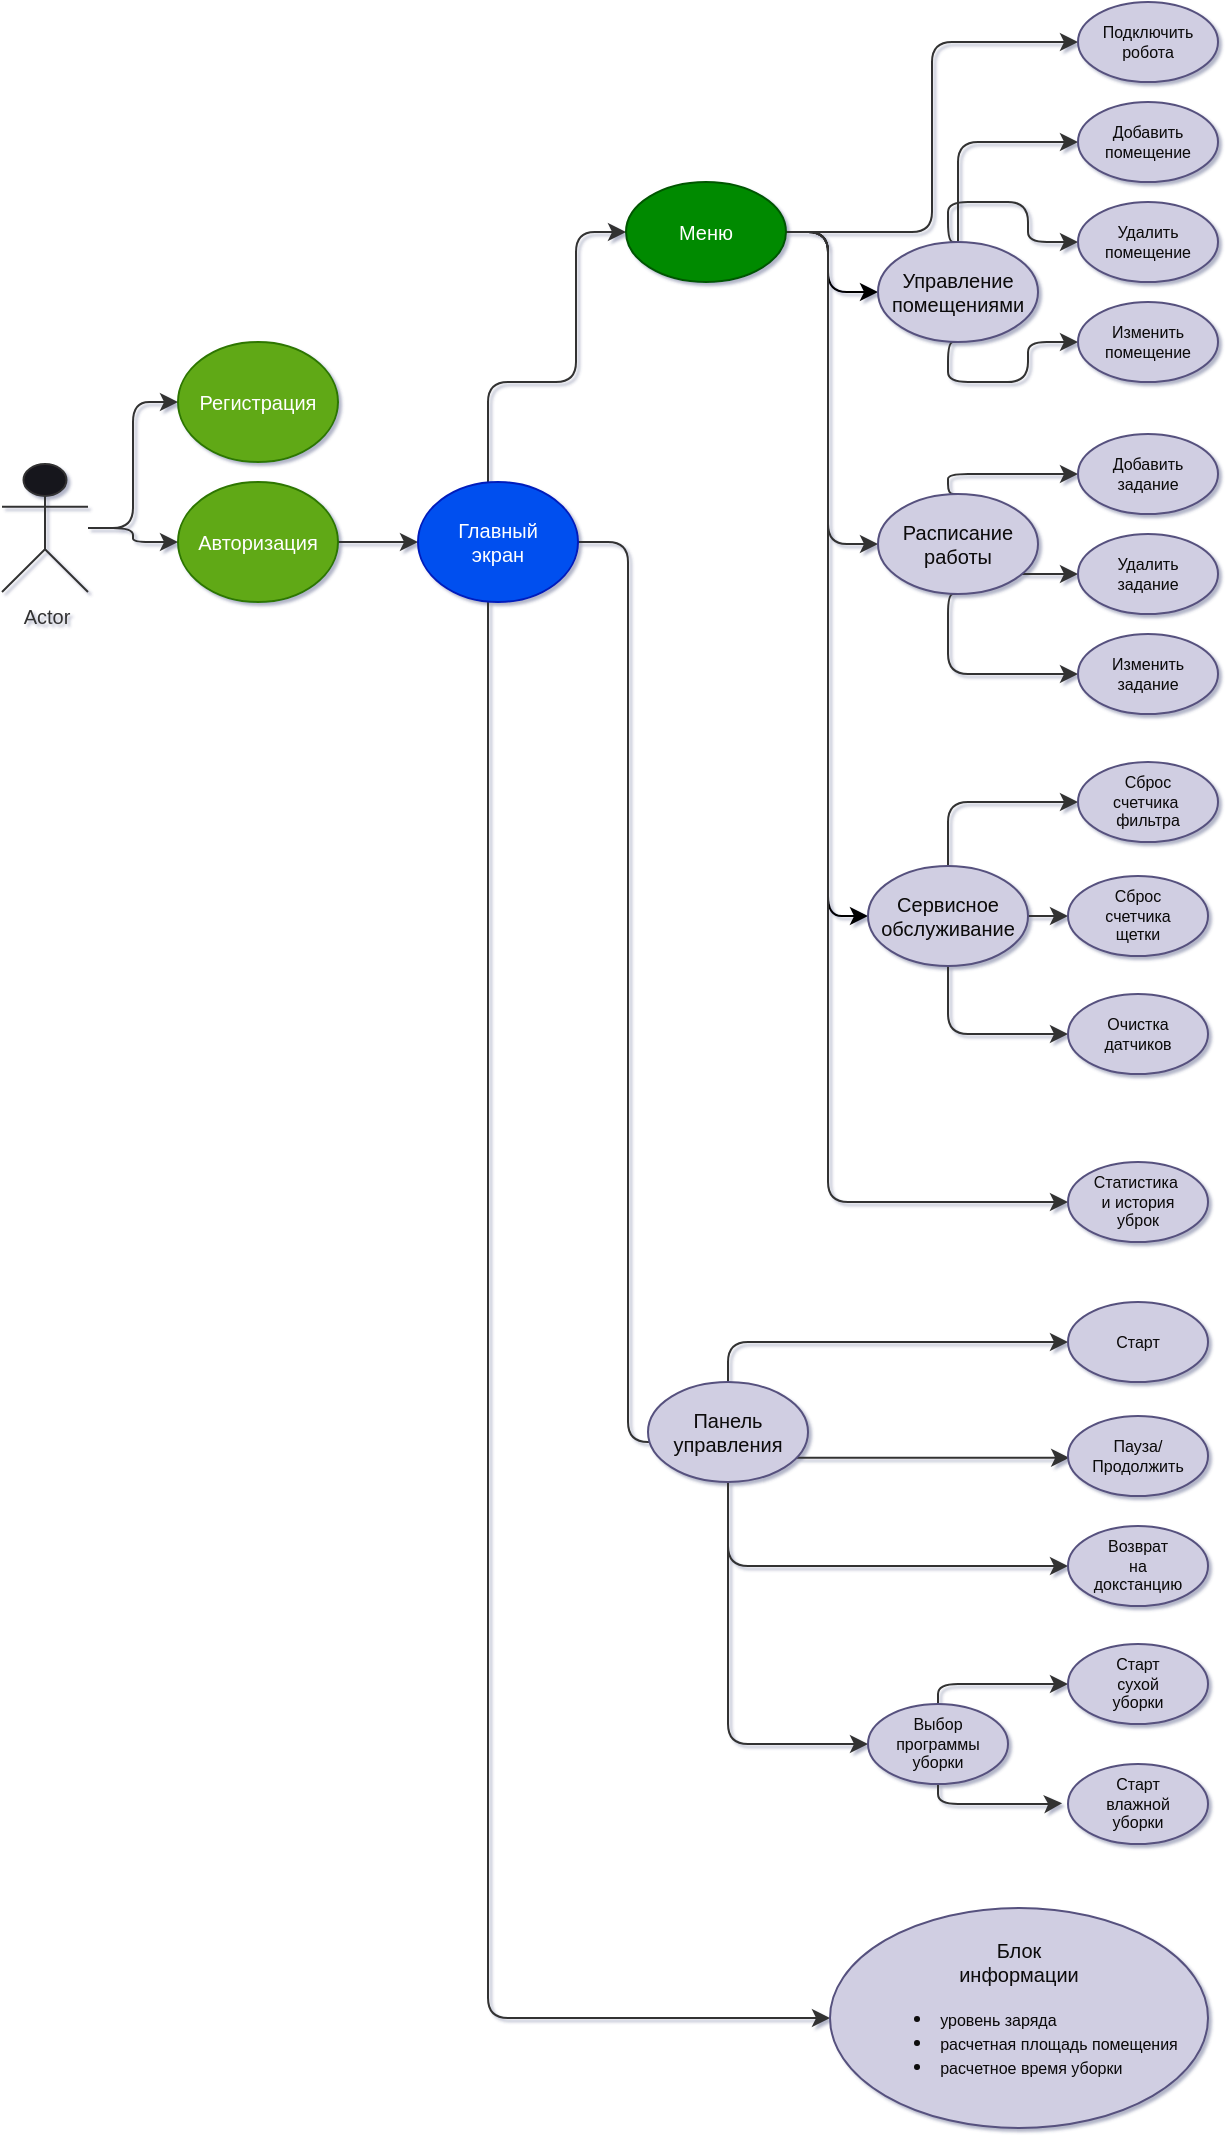 <mxfile scale="1" border="20">
    <diagram name="Страница — 1" id="GUEQATf3JZx84QbGBJQa">
        <mxGraphModel dx="1216" dy="737" grid="1" gridSize="10" guides="1" tooltips="1" connect="1" arrows="1" fold="1" page="1" pageScale="1" pageWidth="827" pageHeight="1169" background="#ffffff" math="0" shadow="1">
            <root>
                <mxCell id="0"/>
                <mxCell id="1" parent="0"/>
                <mxCell id="C7jIR9H7Y7aet1fzJ8FQ-27" style="edgeStyle=orthogonalEdgeStyle;rounded=1;orthogonalLoop=1;jettySize=auto;html=1;entryX=0;entryY=0.5;entryDx=0;entryDy=0;fontColor=#333333;strokeColor=#333333;" parent="1" source="C7jIR9H7Y7aet1fzJ8FQ-1" target="C7jIR9H7Y7aet1fzJ8FQ-68" edge="1">
                    <mxGeometry relative="1" as="geometry">
                        <mxPoint x="110.0" y="310" as="targetPoint"/>
                    </mxGeometry>
                </mxCell>
                <mxCell id="C7jIR9H7Y7aet1fzJ8FQ-69" style="edgeStyle=orthogonalEdgeStyle;rounded=1;orthogonalLoop=1;jettySize=auto;html=1;entryX=0;entryY=0.5;entryDx=0;entryDy=0;fontColor=#333333;strokeColor=#333333;" parent="1" source="C7jIR9H7Y7aet1fzJ8FQ-1" target="C7jIR9H7Y7aet1fzJ8FQ-67" edge="1">
                    <mxGeometry relative="1" as="geometry"/>
                </mxCell>
                <mxCell id="C7jIR9H7Y7aet1fzJ8FQ-1" value="Actor" style="shape=umlActor;verticalLabelPosition=bottom;verticalAlign=top;html=1;outlineConnect=0;fontSize=10;fontColor=#333333;fillColor=#18141D;strokeColor=#333333;" parent="1" vertex="1">
                    <mxGeometry x="27" y="271" width="43" height="64" as="geometry"/>
                </mxCell>
                <mxCell id="C7jIR9H7Y7aet1fzJ8FQ-22" style="edgeStyle=orthogonalEdgeStyle;rounded=1;orthogonalLoop=1;jettySize=auto;html=1;fillColor=#fff2cc;strokeColor=#333333;gradientColor=#ffd966;exitX=1;exitY=0.5;exitDx=0;exitDy=0;fontColor=#333333;" parent="1" source="C7jIR9H7Y7aet1fzJ8FQ-68" target="C7jIR9H7Y7aet1fzJ8FQ-3" edge="1">
                    <mxGeometry relative="1" as="geometry">
                        <mxPoint x="200" y="310" as="sourcePoint"/>
                    </mxGeometry>
                </mxCell>
                <mxCell id="C7jIR9H7Y7aet1fzJ8FQ-19" style="edgeStyle=orthogonalEdgeStyle;rounded=1;orthogonalLoop=1;jettySize=auto;html=1;entryX=0;entryY=0.5;entryDx=0;entryDy=0;fillColor=#fff2cc;strokeColor=#333333;gradientColor=#ffd966;fontColor=#333333;" parent="1" source="C7jIR9H7Y7aet1fzJ8FQ-3" target="C7jIR9H7Y7aet1fzJ8FQ-4" edge="1">
                    <mxGeometry relative="1" as="geometry">
                        <Array as="points">
                            <mxPoint x="270" y="230"/>
                            <mxPoint x="314" y="230"/>
                            <mxPoint x="314" y="155"/>
                        </Array>
                    </mxGeometry>
                </mxCell>
                <mxCell id="C7jIR9H7Y7aet1fzJ8FQ-20" style="edgeStyle=orthogonalEdgeStyle;rounded=1;orthogonalLoop=1;jettySize=auto;html=1;entryX=0;entryY=0.5;entryDx=0;entryDy=0;fillColor=#fff2cc;strokeColor=#333333;gradientColor=#ffd966;fontColor=#333333;" parent="1" source="C7jIR9H7Y7aet1fzJ8FQ-3" target="C7jIR9H7Y7aet1fzJ8FQ-6" edge="1">
                    <mxGeometry relative="1" as="geometry">
                        <Array as="points">
                            <mxPoint x="270" y="1048"/>
                        </Array>
                    </mxGeometry>
                </mxCell>
                <mxCell id="C7jIR9H7Y7aet1fzJ8FQ-26" style="edgeStyle=orthogonalEdgeStyle;rounded=1;orthogonalLoop=1;jettySize=auto;html=1;entryX=0;entryY=0.5;entryDx=0;entryDy=0;fillColor=#fff2cc;strokeColor=#333333;gradientColor=#ffd966;fontColor=#333333;" parent="1" source="C7jIR9H7Y7aet1fzJ8FQ-3" target="C7jIR9H7Y7aet1fzJ8FQ-7" edge="1">
                    <mxGeometry relative="1" as="geometry">
                        <Array as="points">
                            <mxPoint x="340" y="310"/>
                            <mxPoint x="340" y="760"/>
                            <mxPoint x="414" y="760"/>
                        </Array>
                    </mxGeometry>
                </mxCell>
                <mxCell id="C7jIR9H7Y7aet1fzJ8FQ-3" value="Главный&lt;br style=&quot;font-size: 10px;&quot;&gt;экран" style="ellipse;whiteSpace=wrap;html=1;fontSize=10;fillColor=#0050ef;strokeColor=#001DBC;fontColor=#ffffff;" parent="1" vertex="1">
                    <mxGeometry x="235" y="280" width="80" height="60" as="geometry"/>
                </mxCell>
                <mxCell id="C7jIR9H7Y7aet1fzJ8FQ-14" style="edgeStyle=orthogonalEdgeStyle;rounded=1;orthogonalLoop=1;jettySize=auto;html=1;entryX=0;entryY=0.5;entryDx=0;entryDy=0;fillColor=#fff2cc;strokeColor=#000000;gradientColor=#ffd966;fontColor=#333333;" parent="1" source="C7jIR9H7Y7aet1fzJ8FQ-4" target="C7jIR9H7Y7aet1fzJ8FQ-9" edge="1">
                    <mxGeometry relative="1" as="geometry">
                        <Array as="points">
                            <mxPoint x="440" y="155"/>
                            <mxPoint x="440" y="185"/>
                        </Array>
                    </mxGeometry>
                </mxCell>
                <mxCell id="C7jIR9H7Y7aet1fzJ8FQ-16" style="edgeStyle=orthogonalEdgeStyle;rounded=1;orthogonalLoop=1;jettySize=auto;html=1;entryX=0;entryY=0.5;entryDx=0;entryDy=0;fillColor=#fff2cc;strokeColor=#000000;gradientColor=#ffd966;fontColor=#333333;" parent="1" source="C7jIR9H7Y7aet1fzJ8FQ-4" target="C7jIR9H7Y7aet1fzJ8FQ-11" edge="1">
                    <mxGeometry relative="1" as="geometry">
                        <Array as="points">
                            <mxPoint x="440" y="155"/>
                            <mxPoint x="440" y="497"/>
                        </Array>
                    </mxGeometry>
                </mxCell>
                <mxCell id="C7jIR9H7Y7aet1fzJ8FQ-18" style="edgeStyle=orthogonalEdgeStyle;rounded=1;orthogonalLoop=1;jettySize=auto;html=1;entryX=0;entryY=0.5;entryDx=0;entryDy=0;fillColor=#fff2cc;strokeColor=#333333;gradientColor=#ffd966;fontColor=#333333;" parent="1" source="C7jIR9H7Y7aet1fzJ8FQ-4" target="C7jIR9H7Y7aet1fzJ8FQ-48" edge="1">
                    <mxGeometry relative="1" as="geometry">
                        <Array as="points">
                            <mxPoint x="440" y="155"/>
                            <mxPoint x="440" y="640"/>
                        </Array>
                    </mxGeometry>
                </mxCell>
                <mxCell id="C7jIR9H7Y7aet1fzJ8FQ-25" style="edgeStyle=orthogonalEdgeStyle;rounded=1;orthogonalLoop=1;jettySize=auto;html=1;entryX=0;entryY=0.5;entryDx=0;entryDy=0;fillColor=#fff2cc;strokeColor=#333333;gradientColor=#ffd966;fontColor=#333333;" parent="1" source="C7jIR9H7Y7aet1fzJ8FQ-4" target="C7jIR9H7Y7aet1fzJ8FQ-10" edge="1">
                    <mxGeometry relative="1" as="geometry">
                        <Array as="points">
                            <mxPoint x="440" y="155"/>
                            <mxPoint x="440" y="311"/>
                        </Array>
                    </mxGeometry>
                </mxCell>
                <mxCell id="C7jIR9H7Y7aet1fzJ8FQ-34" style="edgeStyle=orthogonalEdgeStyle;rounded=1;orthogonalLoop=1;jettySize=auto;html=1;entryX=0;entryY=0.5;entryDx=0;entryDy=0;fontColor=#333333;strokeColor=#333333;" parent="1" source="C7jIR9H7Y7aet1fzJ8FQ-4" target="C7jIR9H7Y7aet1fzJ8FQ-33" edge="1">
                    <mxGeometry relative="1" as="geometry"/>
                </mxCell>
                <mxCell id="C7jIR9H7Y7aet1fzJ8FQ-4" value="Меню" style="ellipse;whiteSpace=wrap;html=1;fontSize=10;fillColor=#008a00;strokeColor=#005700;fontColor=#ffffff;" parent="1" vertex="1">
                    <mxGeometry x="339" y="130" width="80" height="50" as="geometry"/>
                </mxCell>
                <mxCell id="C7jIR9H7Y7aet1fzJ8FQ-6" value="Блок&lt;br style=&quot;font-size: 10px;&quot;&gt;информации&lt;br&gt;&lt;ul&gt;&lt;li style=&quot;text-align: left;&quot;&gt;&lt;span style=&quot;font-size: 8px; background-color: initial;&quot;&gt;уровень заряда&lt;/span&gt;&lt;/li&gt;&lt;li style=&quot;text-align: left;&quot;&gt;&lt;span style=&quot;font-size: 8px; background-color: initial;&quot;&gt;расчетная площадь помещения&lt;/span&gt;&lt;/li&gt;&lt;li style=&quot;text-align: left;&quot;&gt;&lt;span style=&quot;font-size: 8px; background-color: initial;&quot;&gt;расчетное время уборки&lt;/span&gt;&lt;/li&gt;&lt;/ul&gt;" style="ellipse;whiteSpace=wrap;html=1;fontSize=10;fillColor=#d0cee2;strokeColor=#56517e;fontColor=#090707;" parent="1" vertex="1">
                    <mxGeometry x="441" y="993" width="189" height="110" as="geometry"/>
                </mxCell>
                <mxCell id="C7jIR9H7Y7aet1fzJ8FQ-59" style="edgeStyle=orthogonalEdgeStyle;rounded=1;orthogonalLoop=1;jettySize=auto;html=1;entryX=0;entryY=0.5;entryDx=0;entryDy=0;exitX=0.5;exitY=0;exitDx=0;exitDy=0;fontColor=#333333;strokeColor=#333333;" parent="1" source="C7jIR9H7Y7aet1fzJ8FQ-7" target="C7jIR9H7Y7aet1fzJ8FQ-56" edge="1">
                    <mxGeometry relative="1" as="geometry"/>
                </mxCell>
                <mxCell id="C7jIR9H7Y7aet1fzJ8FQ-61" style="edgeStyle=orthogonalEdgeStyle;rounded=1;orthogonalLoop=1;jettySize=auto;html=1;entryX=0.009;entryY=0.523;entryDx=0;entryDy=0;entryPerimeter=0;fontColor=#333333;strokeColor=#333333;" parent="1" source="C7jIR9H7Y7aet1fzJ8FQ-7" target="C7jIR9H7Y7aet1fzJ8FQ-57" edge="1">
                    <mxGeometry relative="1" as="geometry">
                        <Array as="points">
                            <mxPoint x="560" y="768"/>
                        </Array>
                    </mxGeometry>
                </mxCell>
                <mxCell id="C7jIR9H7Y7aet1fzJ8FQ-62" style="edgeStyle=orthogonalEdgeStyle;rounded=1;orthogonalLoop=1;jettySize=auto;html=1;entryX=0;entryY=0.5;entryDx=0;entryDy=0;exitX=0.5;exitY=1;exitDx=0;exitDy=0;fontColor=#333333;strokeColor=#333333;" parent="1" source="C7jIR9H7Y7aet1fzJ8FQ-7" target="C7jIR9H7Y7aet1fzJ8FQ-58" edge="1">
                    <mxGeometry relative="1" as="geometry"/>
                </mxCell>
                <mxCell id="5" style="edgeStyle=none;html=1;entryX=0;entryY=0.5;entryDx=0;entryDy=0;strokeColor=#333333;fontColor=#333333;" parent="1" source="C7jIR9H7Y7aet1fzJ8FQ-7" target="4" edge="1">
                    <mxGeometry relative="1" as="geometry">
                        <Array as="points">
                            <mxPoint x="390" y="822"/>
                        </Array>
                    </mxGeometry>
                </mxCell>
                <mxCell id="C7jIR9H7Y7aet1fzJ8FQ-7" value="Панель&lt;br&gt;управления" style="ellipse;whiteSpace=wrap;html=1;fontSize=10;fillColor=#d0cee2;strokeColor=#56517e;fontColor=#090707;" parent="1" vertex="1">
                    <mxGeometry x="350" y="730" width="80" height="50" as="geometry"/>
                </mxCell>
                <mxCell id="C7jIR9H7Y7aet1fzJ8FQ-36" style="edgeStyle=orthogonalEdgeStyle;rounded=1;orthogonalLoop=1;jettySize=auto;html=1;entryX=0;entryY=0.5;entryDx=0;entryDy=0;exitX=0.5;exitY=0;exitDx=0;exitDy=0;fontColor=#333333;strokeColor=#333333;" parent="1" source="C7jIR9H7Y7aet1fzJ8FQ-9" target="C7jIR9H7Y7aet1fzJ8FQ-28" edge="1">
                    <mxGeometry relative="1" as="geometry"/>
                </mxCell>
                <mxCell id="C7jIR9H7Y7aet1fzJ8FQ-37" style="edgeStyle=orthogonalEdgeStyle;rounded=1;orthogonalLoop=1;jettySize=auto;html=1;entryX=0;entryY=0.5;entryDx=0;entryDy=0;exitX=0.5;exitY=0;exitDx=0;exitDy=0;fontColor=#333333;strokeColor=#333333;" parent="1" source="C7jIR9H7Y7aet1fzJ8FQ-9" target="C7jIR9H7Y7aet1fzJ8FQ-31" edge="1">
                    <mxGeometry relative="1" as="geometry">
                        <Array as="points">
                            <mxPoint x="500" y="140"/>
                            <mxPoint x="540" y="140"/>
                            <mxPoint x="540" y="160"/>
                        </Array>
                    </mxGeometry>
                </mxCell>
                <mxCell id="C7jIR9H7Y7aet1fzJ8FQ-38" style="edgeStyle=orthogonalEdgeStyle;orthogonalLoop=1;jettySize=auto;html=1;entryX=0;entryY=0.5;entryDx=0;entryDy=0;exitX=0.5;exitY=1;exitDx=0;exitDy=0;rounded=1;fontColor=#333333;strokeColor=#333333;" parent="1" source="C7jIR9H7Y7aet1fzJ8FQ-9" target="C7jIR9H7Y7aet1fzJ8FQ-32" edge="1">
                    <mxGeometry relative="1" as="geometry">
                        <Array as="points">
                            <mxPoint x="500" y="230"/>
                            <mxPoint x="540" y="230"/>
                            <mxPoint x="540" y="210"/>
                        </Array>
                    </mxGeometry>
                </mxCell>
                <mxCell id="C7jIR9H7Y7aet1fzJ8FQ-9" value="Управление&lt;br&gt;помещениями" style="ellipse;whiteSpace=wrap;html=1;fontSize=10;fillColor=#d0cee2;strokeColor=#56517e;fontColor=#090707;" parent="1" vertex="1">
                    <mxGeometry x="465" y="160" width="80" height="50" as="geometry"/>
                </mxCell>
                <mxCell id="C7jIR9H7Y7aet1fzJ8FQ-43" style="edgeStyle=orthogonalEdgeStyle;rounded=1;orthogonalLoop=1;jettySize=auto;html=1;entryX=0;entryY=0.5;entryDx=0;entryDy=0;exitX=0.5;exitY=0;exitDx=0;exitDy=0;fontColor=#333333;strokeColor=#333333;" parent="1" source="C7jIR9H7Y7aet1fzJ8FQ-10" target="C7jIR9H7Y7aet1fzJ8FQ-39" edge="1">
                    <mxGeometry relative="1" as="geometry">
                        <Array as="points">
                            <mxPoint x="500" y="276"/>
                        </Array>
                    </mxGeometry>
                </mxCell>
                <mxCell id="C7jIR9H7Y7aet1fzJ8FQ-44" style="edgeStyle=orthogonalEdgeStyle;rounded=1;orthogonalLoop=1;jettySize=auto;html=1;entryX=0;entryY=0.5;entryDx=0;entryDy=0;fontColor=#333333;strokeColor=#333333;" parent="1" source="C7jIR9H7Y7aet1fzJ8FQ-10" target="C7jIR9H7Y7aet1fzJ8FQ-40" edge="1">
                    <mxGeometry relative="1" as="geometry">
                        <Array as="points">
                            <mxPoint x="550" y="326"/>
                            <mxPoint x="550" y="326"/>
                        </Array>
                    </mxGeometry>
                </mxCell>
                <mxCell id="C7jIR9H7Y7aet1fzJ8FQ-45" style="edgeStyle=orthogonalEdgeStyle;rounded=1;orthogonalLoop=1;jettySize=auto;html=1;entryX=0;entryY=0.5;entryDx=0;entryDy=0;exitX=0.5;exitY=1;exitDx=0;exitDy=0;fontColor=#333333;strokeColor=#333333;" parent="1" source="C7jIR9H7Y7aet1fzJ8FQ-10" target="C7jIR9H7Y7aet1fzJ8FQ-41" edge="1">
                    <mxGeometry relative="1" as="geometry">
                        <mxPoint x="480" y="321" as="sourcePoint"/>
                        <mxPoint x="500.0" y="386" as="targetPoint"/>
                        <Array as="points">
                            <mxPoint x="500" y="376"/>
                        </Array>
                    </mxGeometry>
                </mxCell>
                <mxCell id="C7jIR9H7Y7aet1fzJ8FQ-10" value="Расписание работы" style="ellipse;whiteSpace=wrap;html=1;fontSize=10;fillColor=#d0cee2;strokeColor=#56517e;fontColor=#090707;" parent="1" vertex="1">
                    <mxGeometry x="465" y="286" width="80" height="50" as="geometry"/>
                </mxCell>
                <mxCell id="C7jIR9H7Y7aet1fzJ8FQ-53" style="edgeStyle=orthogonalEdgeStyle;rounded=1;orthogonalLoop=1;jettySize=auto;html=1;entryX=0;entryY=0.5;entryDx=0;entryDy=0;fontColor=#333333;strokeColor=#333333;" parent="1" source="C7jIR9H7Y7aet1fzJ8FQ-11" target="C7jIR9H7Y7aet1fzJ8FQ-51" edge="1">
                    <mxGeometry relative="1" as="geometry"/>
                </mxCell>
                <mxCell id="C7jIR9H7Y7aet1fzJ8FQ-54" style="edgeStyle=orthogonalEdgeStyle;rounded=1;orthogonalLoop=1;jettySize=auto;html=1;entryX=0;entryY=0.5;entryDx=0;entryDy=0;exitX=0.5;exitY=0;exitDx=0;exitDy=0;fontColor=#333333;strokeColor=#333333;" parent="1" source="C7jIR9H7Y7aet1fzJ8FQ-11" target="C7jIR9H7Y7aet1fzJ8FQ-49" edge="1">
                    <mxGeometry relative="1" as="geometry"/>
                </mxCell>
                <mxCell id="C7jIR9H7Y7aet1fzJ8FQ-55" style="edgeStyle=orthogonalEdgeStyle;rounded=1;orthogonalLoop=1;jettySize=auto;html=1;entryX=0;entryY=0.5;entryDx=0;entryDy=0;exitX=0.5;exitY=1;exitDx=0;exitDy=0;fontColor=#333333;strokeColor=#333333;" parent="1" source="C7jIR9H7Y7aet1fzJ8FQ-11" target="C7jIR9H7Y7aet1fzJ8FQ-52" edge="1">
                    <mxGeometry relative="1" as="geometry">
                        <Array as="points">
                            <mxPoint x="500" y="556"/>
                        </Array>
                    </mxGeometry>
                </mxCell>
                <mxCell id="C7jIR9H7Y7aet1fzJ8FQ-11" value="Сервисное обслуживание" style="ellipse;whiteSpace=wrap;html=1;fontSize=10;fillColor=#d0cee2;strokeColor=#56517e;fontColor=#090707;" parent="1" vertex="1">
                    <mxGeometry x="460" y="472" width="80" height="50" as="geometry"/>
                </mxCell>
                <mxCell id="C7jIR9H7Y7aet1fzJ8FQ-28" value="Добавить&lt;br style=&quot;font-size: 8px;&quot;&gt;помещение" style="ellipse;whiteSpace=wrap;html=1;fontSize=8;fillColor=#d0cee2;strokeColor=#56517e;fontColor=#090707;" parent="1" vertex="1">
                    <mxGeometry x="565" y="90" width="70" height="40" as="geometry"/>
                </mxCell>
                <mxCell id="C7jIR9H7Y7aet1fzJ8FQ-31" value="Удалить&lt;br&gt;помещение" style="ellipse;whiteSpace=wrap;html=1;fontSize=8;fillColor=#d0cee2;strokeColor=#56517e;fontColor=#090707;" parent="1" vertex="1">
                    <mxGeometry x="565" y="140" width="70" height="40" as="geometry"/>
                </mxCell>
                <mxCell id="C7jIR9H7Y7aet1fzJ8FQ-32" value="Изменить&lt;br&gt;помещение" style="ellipse;whiteSpace=wrap;html=1;fontSize=8;fillColor=#d0cee2;strokeColor=#56517e;fontColor=#090707;" parent="1" vertex="1">
                    <mxGeometry x="565" y="190" width="70" height="40" as="geometry"/>
                </mxCell>
                <mxCell id="C7jIR9H7Y7aet1fzJ8FQ-33" value="Подключить&lt;br&gt;робота" style="ellipse;whiteSpace=wrap;html=1;fontSize=8;fillColor=#d0cee2;strokeColor=#56517e;fontColor=#090707;" parent="1" vertex="1">
                    <mxGeometry x="565" y="40" width="70" height="40" as="geometry"/>
                </mxCell>
                <mxCell id="C7jIR9H7Y7aet1fzJ8FQ-39" value="Добавить&lt;br style=&quot;font-size: 8px;&quot;&gt;задание" style="ellipse;whiteSpace=wrap;html=1;fontSize=8;fillColor=#d0cee2;strokeColor=#56517e;fontColor=#090707;" parent="1" vertex="1">
                    <mxGeometry x="565" y="256" width="70" height="40" as="geometry"/>
                </mxCell>
                <mxCell id="C7jIR9H7Y7aet1fzJ8FQ-40" value="Удалить&lt;br&gt;задание" style="ellipse;whiteSpace=wrap;html=1;fontSize=8;fillColor=#d0cee2;strokeColor=#56517e;fontColor=#090707;" parent="1" vertex="1">
                    <mxGeometry x="565" y="306" width="70" height="40" as="geometry"/>
                </mxCell>
                <mxCell id="C7jIR9H7Y7aet1fzJ8FQ-41" value="Изменить&lt;br&gt;задание" style="ellipse;whiteSpace=wrap;html=1;fontSize=8;fillColor=#d0cee2;strokeColor=#56517e;fontColor=#090707;" parent="1" vertex="1">
                    <mxGeometry x="565" y="356" width="70" height="40" as="geometry"/>
                </mxCell>
                <mxCell id="C7jIR9H7Y7aet1fzJ8FQ-48" value="Статистика&amp;nbsp;&lt;br&gt;и история&lt;br&gt;уброк" style="ellipse;whiteSpace=wrap;html=1;fontSize=8;fillColor=#d0cee2;strokeColor=#56517e;fontColor=#090707;" parent="1" vertex="1">
                    <mxGeometry x="560" y="620" width="70" height="40" as="geometry"/>
                </mxCell>
                <mxCell id="C7jIR9H7Y7aet1fzJ8FQ-49" value="Сброс&lt;br&gt;счетчика&amp;nbsp;&lt;br&gt;фильтра" style="ellipse;whiteSpace=wrap;html=1;fontSize=8;fillColor=#d0cee2;strokeColor=#56517e;fontColor=#090707;" parent="1" vertex="1">
                    <mxGeometry x="565" y="420" width="70" height="40" as="geometry"/>
                </mxCell>
                <mxCell id="C7jIR9H7Y7aet1fzJ8FQ-51" value="Сброс&lt;br&gt;счетчика&lt;br&gt;щетки" style="ellipse;whiteSpace=wrap;html=1;fontSize=8;fillColor=#d0cee2;strokeColor=#56517e;fontColor=#090707;" parent="1" vertex="1">
                    <mxGeometry x="560" y="477" width="70" height="40" as="geometry"/>
                </mxCell>
                <mxCell id="C7jIR9H7Y7aet1fzJ8FQ-52" value="Очистка&lt;br&gt;датчиков" style="ellipse;whiteSpace=wrap;html=1;fontSize=8;fillColor=#d0cee2;strokeColor=#56517e;fontColor=#090707;" parent="1" vertex="1">
                    <mxGeometry x="560" y="536" width="70" height="40" as="geometry"/>
                </mxCell>
                <mxCell id="C7jIR9H7Y7aet1fzJ8FQ-56" value="Старт" style="ellipse;whiteSpace=wrap;html=1;fontSize=8;fillColor=#d0cee2;strokeColor=#56517e;fontColor=#090707;" parent="1" vertex="1">
                    <mxGeometry x="560" y="690" width="70" height="40" as="geometry"/>
                </mxCell>
                <mxCell id="C7jIR9H7Y7aet1fzJ8FQ-57" value="Пауза/Продолжить" style="ellipse;whiteSpace=wrap;html=1;fontSize=8;fillColor=#d0cee2;strokeColor=#56517e;fontColor=#090707;" parent="1" vertex="1">
                    <mxGeometry x="560" y="747" width="70" height="40" as="geometry"/>
                </mxCell>
                <mxCell id="C7jIR9H7Y7aet1fzJ8FQ-65" style="edgeStyle=orthogonalEdgeStyle;rounded=1;orthogonalLoop=1;jettySize=auto;html=1;entryX=0;entryY=0.5;entryDx=0;entryDy=0;exitX=0.5;exitY=0;exitDx=0;exitDy=0;fontColor=#333333;strokeColor=#333333;" parent="1" source="C7jIR9H7Y7aet1fzJ8FQ-58" target="C7jIR9H7Y7aet1fzJ8FQ-63" edge="1">
                    <mxGeometry relative="1" as="geometry">
                        <Array as="points">
                            <mxPoint x="495" y="881"/>
                        </Array>
                    </mxGeometry>
                </mxCell>
                <mxCell id="C7jIR9H7Y7aet1fzJ8FQ-66" style="edgeStyle=orthogonalEdgeStyle;rounded=1;orthogonalLoop=1;jettySize=auto;html=1;entryX=-0.042;entryY=0.49;entryDx=0;entryDy=0;entryPerimeter=0;exitX=0.5;exitY=1;exitDx=0;exitDy=0;fontColor=#333333;strokeColor=#333333;" parent="1" source="C7jIR9H7Y7aet1fzJ8FQ-58" target="C7jIR9H7Y7aet1fzJ8FQ-64" edge="1">
                    <mxGeometry relative="1" as="geometry">
                        <Array as="points">
                            <mxPoint x="495" y="941"/>
                            <mxPoint x="550" y="941"/>
                        </Array>
                    </mxGeometry>
                </mxCell>
                <mxCell id="C7jIR9H7Y7aet1fzJ8FQ-58" value="Выбор&lt;br&gt;программы&lt;br&gt;уборки" style="ellipse;whiteSpace=wrap;html=1;fontSize=8;fillColor=#d0cee2;strokeColor=#56517e;fontColor=#090707;" parent="1" vertex="1">
                    <mxGeometry x="460" y="891" width="70" height="40" as="geometry"/>
                </mxCell>
                <mxCell id="C7jIR9H7Y7aet1fzJ8FQ-63" value="Старт&lt;br&gt;сухой&lt;br&gt;уборки" style="ellipse;whiteSpace=wrap;html=1;fontSize=8;fillColor=#d0cee2;strokeColor=#56517e;fontColor=#090707;" parent="1" vertex="1">
                    <mxGeometry x="560" y="861" width="70" height="40" as="geometry"/>
                </mxCell>
                <mxCell id="C7jIR9H7Y7aet1fzJ8FQ-64" value="Старт&lt;br&gt;влажной&lt;br&gt;уборки" style="ellipse;whiteSpace=wrap;html=1;fontSize=8;fillColor=#d0cee2;strokeColor=#56517e;fontColor=#090707;" parent="1" vertex="1">
                    <mxGeometry x="560" y="921" width="70" height="40" as="geometry"/>
                </mxCell>
                <mxCell id="C7jIR9H7Y7aet1fzJ8FQ-67" value="Регистрация" style="ellipse;whiteSpace=wrap;html=1;fontSize=10;fillColor=#60a917;strokeColor=#2D7600;fontColor=#ffffff;" parent="1" vertex="1">
                    <mxGeometry x="115" y="210" width="80" height="60" as="geometry"/>
                </mxCell>
                <mxCell id="C7jIR9H7Y7aet1fzJ8FQ-68" value="Авторизация" style="ellipse;whiteSpace=wrap;html=1;fontSize=10;fillColor=#60a917;strokeColor=#2D7600;fontColor=#ffffff;" parent="1" vertex="1">
                    <mxGeometry x="115" y="280" width="80" height="60" as="geometry"/>
                </mxCell>
                <mxCell id="4" value="Возврат&lt;br&gt;на&lt;br&gt;докстанцию" style="ellipse;whiteSpace=wrap;html=1;fontSize=8;fillColor=#d0cee2;strokeColor=#56517e;fontColor=#090707;" parent="1" vertex="1">
                    <mxGeometry x="560" y="802" width="70" height="40" as="geometry"/>
                </mxCell>
            </root>
        </mxGraphModel>
    </diagram>
</mxfile>